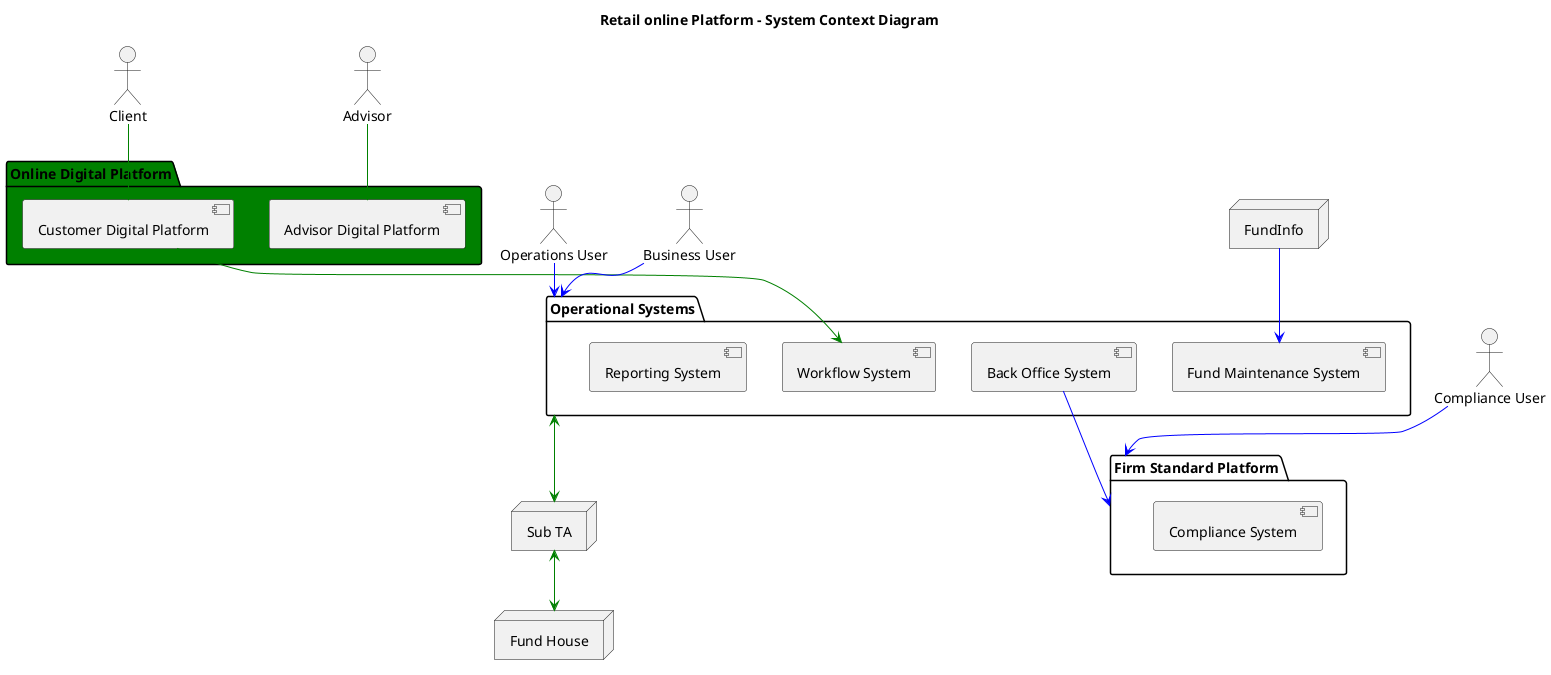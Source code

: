 @startuml OnlineTradingPlatformDiagram
title Retail online Platform - System Context Diagram


actor Client as C
actor "Operations User" as WO
actor "Compliance User" as CU
actor "Advisor" as AU
actor "Business User" as BU

package "Online Digital Platform" #green{
    [Customer Digital Platform] as CDP
    [Advisor Digital Platform] as ADP
}

package "Operational Systems" {
    [Workflow System] as WS
    [Back Office System] as BOS
    [Fund Maintenance System] as FMS
    [Reporting System] as RS
}

package "Firm Standard Platform" {
    [Compliance System] as CS
}

node "Sub TA" as TA
node "Fund House" as FH
node "FundInfo" as FI

C --[#green]> CDP
AU --[#green]> ADP
CDP --[#green]> WS
WO --[#blue]> "Operational Systems"
BU --[#blue]> "Operational Systems"
"Operational Systems" <--[#green]> TA
TA <--[#green]> FH
BOS --[#blue]> "Firm Standard Platform"
CU --[#blue]> "Firm Standard Platform"
FI --[#blue]> FMS
@enduml
